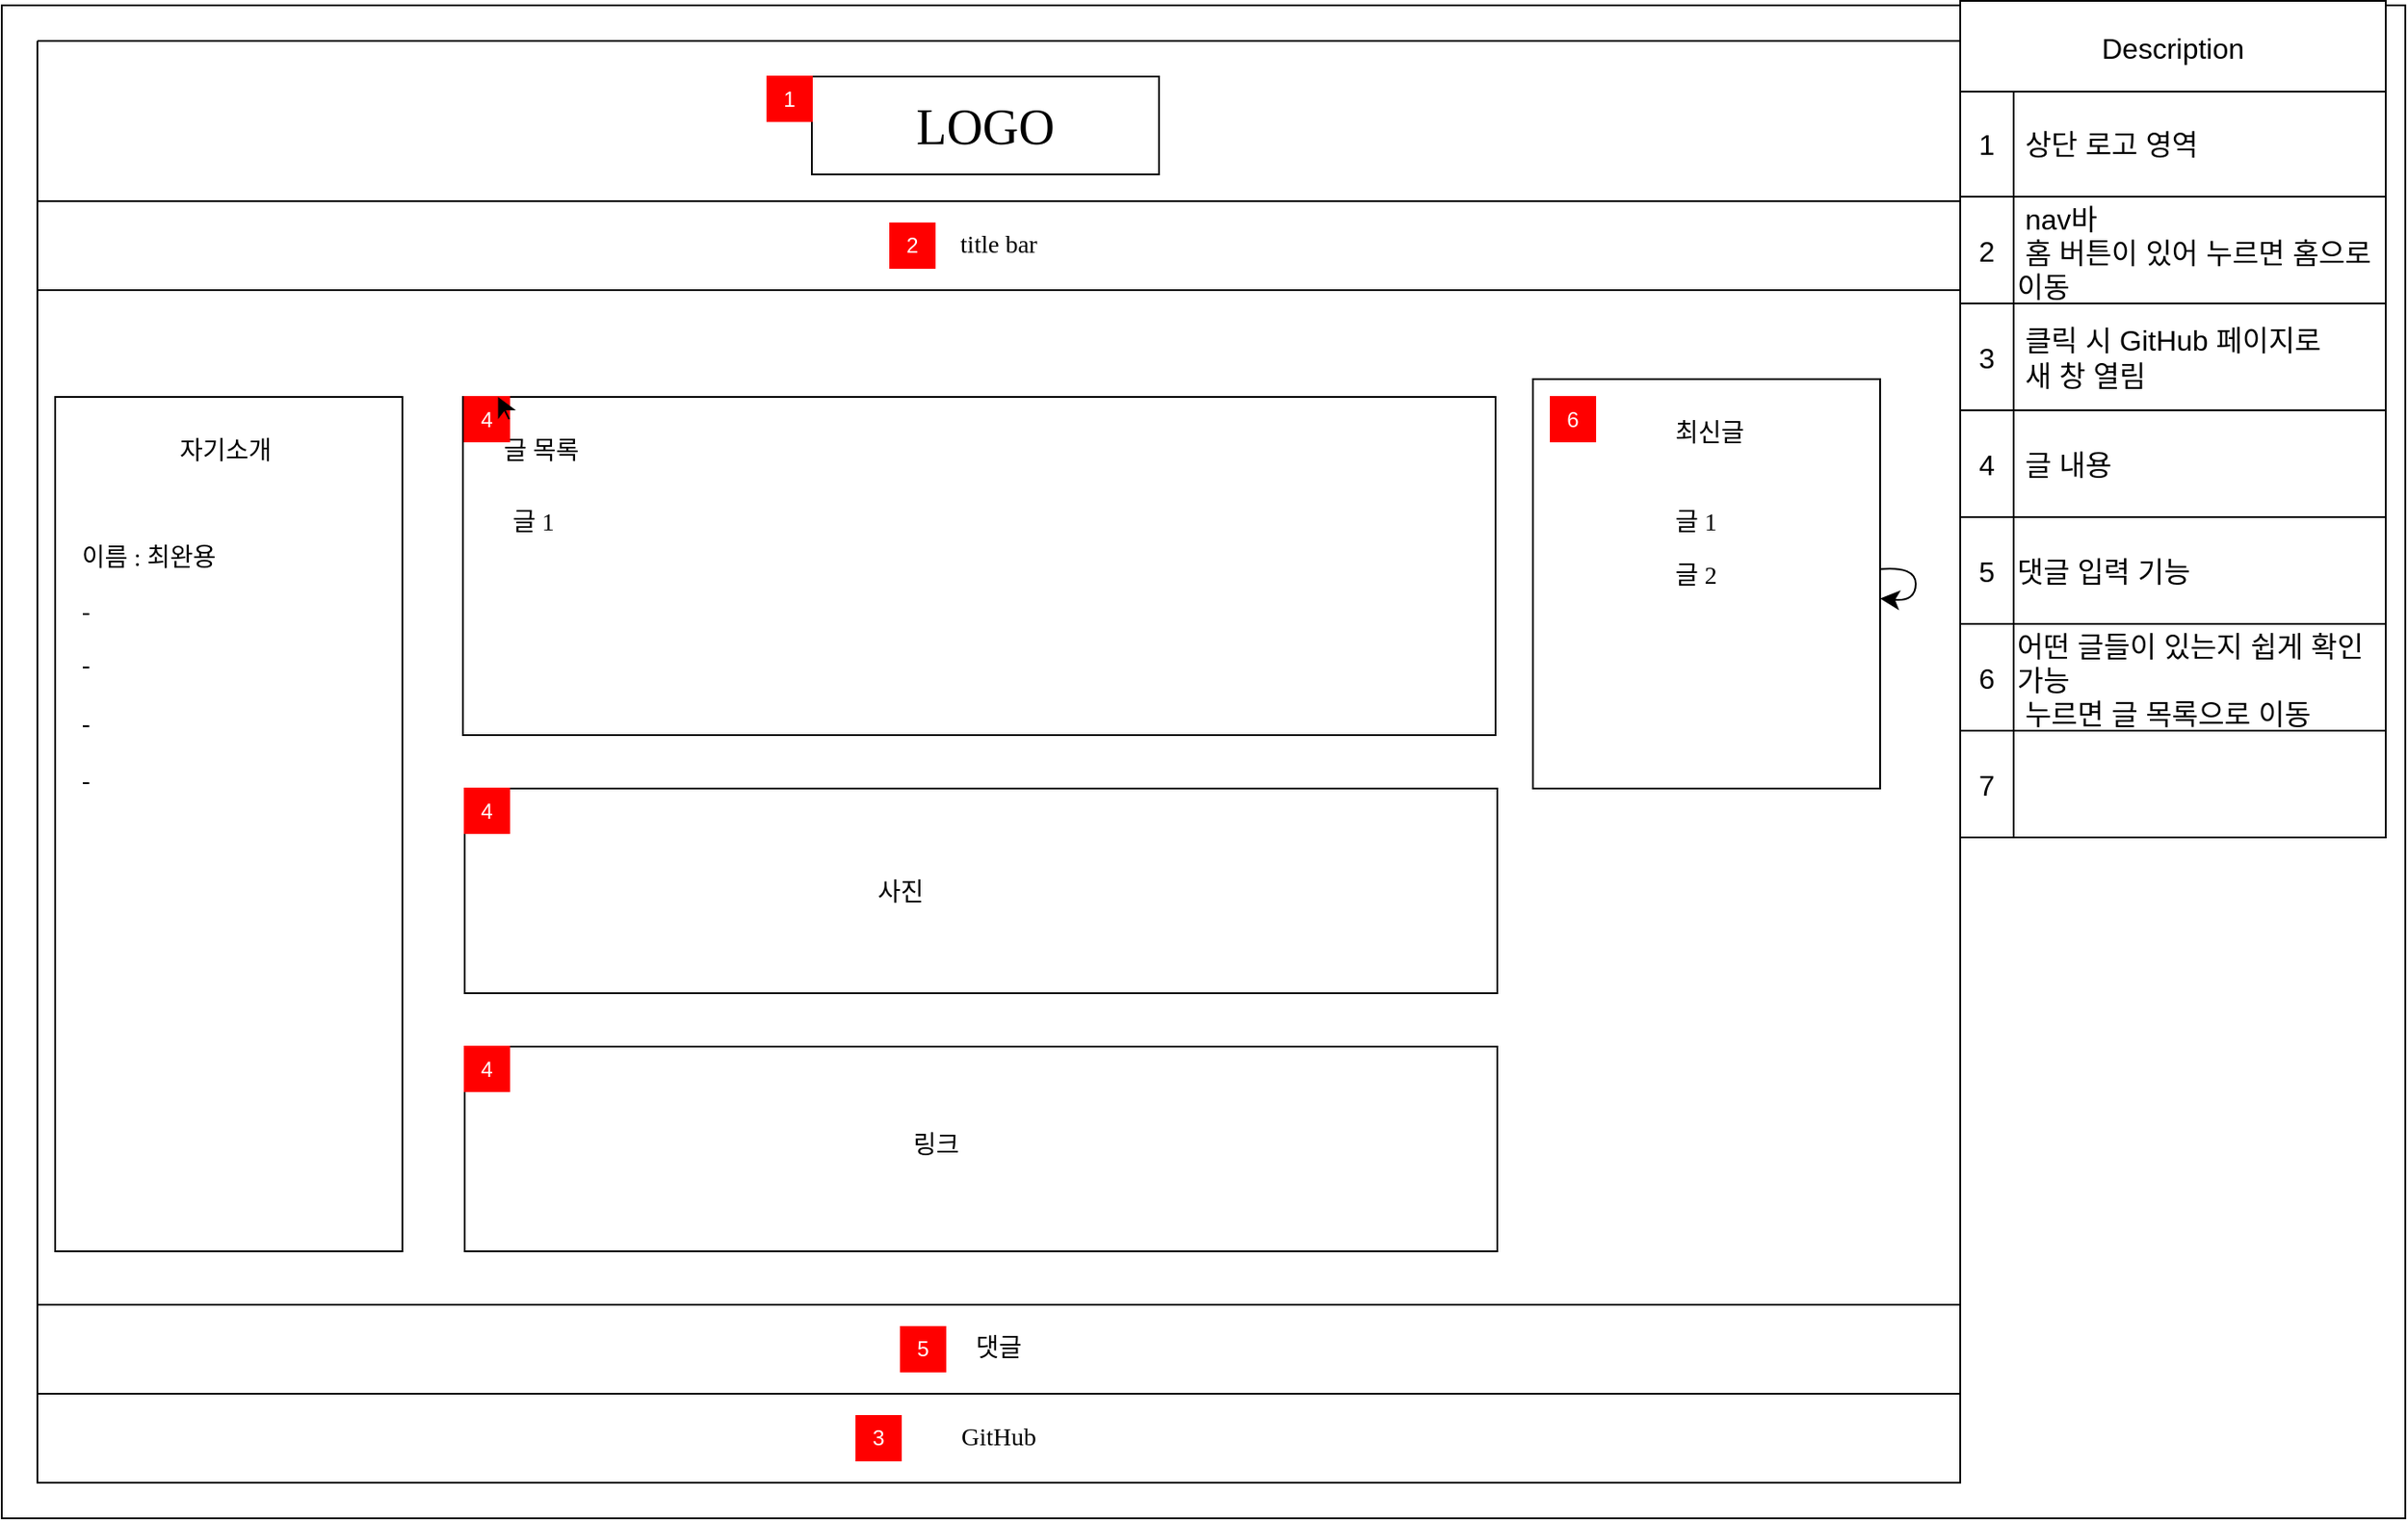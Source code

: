 <mxfile version="27.0.9">
  <diagram name="Page-1" id="YMZlaHqq8SJxxKQuTkZ4">
    <mxGraphModel dx="1665" dy="795" grid="1" gridSize="10" guides="1" tooltips="1" connect="1" arrows="1" fold="1" page="1" pageScale="1" pageWidth="827" pageHeight="1169" math="0" shadow="0">
      <root>
        <mxCell id="0" />
        <mxCell id="1" parent="0" />
        <mxCell id="4NpV2FDwndaGPeA2fyIo-89" value="" style="rounded=0;whiteSpace=wrap;html=1;" parent="1" vertex="1">
          <mxGeometry x="160" y="30" width="1350" height="850" as="geometry" />
        </mxCell>
        <mxCell id="4NpV2FDwndaGPeA2fyIo-90" value="Description" style="shape=table;startSize=51;container=1;collapsible=0;childLayout=tableLayout;strokeColor=default;fontSize=16;" parent="1" vertex="1">
          <mxGeometry x="1260" y="27.5" width="239" height="470" as="geometry" />
        </mxCell>
        <mxCell id="4NpV2FDwndaGPeA2fyIo-91" value="" style="shape=tableRow;horizontal=0;startSize=0;swimlaneHead=0;swimlaneBody=0;strokeColor=inherit;top=0;left=0;bottom=0;right=0;collapsible=0;dropTarget=0;fillColor=none;points=[[0,0.5],[1,0.5]];portConstraint=eastwest;fontSize=16;" parent="4NpV2FDwndaGPeA2fyIo-90" vertex="1">
          <mxGeometry y="51" width="239" height="59" as="geometry" />
        </mxCell>
        <mxCell id="4NpV2FDwndaGPeA2fyIo-92" value="1" style="shape=partialRectangle;html=1;whiteSpace=wrap;connectable=0;strokeColor=inherit;overflow=hidden;fillColor=none;top=0;left=0;bottom=0;right=0;pointerEvents=1;fontSize=16;" parent="4NpV2FDwndaGPeA2fyIo-91" vertex="1">
          <mxGeometry width="30" height="59" as="geometry">
            <mxRectangle width="30" height="59" as="alternateBounds" />
          </mxGeometry>
        </mxCell>
        <mxCell id="4NpV2FDwndaGPeA2fyIo-93" value="&amp;nbsp;상단 로고 영역" style="shape=partialRectangle;html=1;whiteSpace=wrap;connectable=0;strokeColor=inherit;overflow=hidden;fillColor=none;top=0;left=0;bottom=0;right=0;pointerEvents=1;fontSize=16;rowspan=1;colspan=2;align=left;" parent="4NpV2FDwndaGPeA2fyIo-91" vertex="1">
          <mxGeometry x="30" width="209" height="59" as="geometry">
            <mxRectangle width="123" height="59" as="alternateBounds" />
          </mxGeometry>
        </mxCell>
        <mxCell id="4NpV2FDwndaGPeA2fyIo-94" value="" style="shape=partialRectangle;html=1;whiteSpace=wrap;connectable=0;strokeColor=inherit;overflow=hidden;fillColor=none;top=0;left=0;bottom=0;right=0;pointerEvents=1;fontSize=16;" parent="4NpV2FDwndaGPeA2fyIo-91" vertex="1" visible="0">
          <mxGeometry x="153" width="86" height="59" as="geometry">
            <mxRectangle width="86" height="59" as="alternateBounds" />
          </mxGeometry>
        </mxCell>
        <mxCell id="4NpV2FDwndaGPeA2fyIo-95" value="" style="shape=tableRow;horizontal=0;startSize=0;swimlaneHead=0;swimlaneBody=0;strokeColor=inherit;top=0;left=0;bottom=0;right=0;collapsible=0;dropTarget=0;fillColor=none;points=[[0,0.5],[1,0.5]];portConstraint=eastwest;fontSize=16;" parent="4NpV2FDwndaGPeA2fyIo-90" vertex="1">
          <mxGeometry y="110" width="239" height="60" as="geometry" />
        </mxCell>
        <mxCell id="4NpV2FDwndaGPeA2fyIo-96" value="2" style="shape=partialRectangle;html=1;whiteSpace=wrap;connectable=0;strokeColor=inherit;overflow=hidden;fillColor=none;top=0;left=0;bottom=0;right=0;pointerEvents=1;fontSize=16;" parent="4NpV2FDwndaGPeA2fyIo-95" vertex="1">
          <mxGeometry width="30" height="60" as="geometry">
            <mxRectangle width="30" height="60" as="alternateBounds" />
          </mxGeometry>
        </mxCell>
        <mxCell id="4NpV2FDwndaGPeA2fyIo-97" value="&amp;nbsp;nav바&lt;span style=&quot;background-color: transparent; color: light-dark(rgb(0, 0, 0), rgb(255, 255, 255));&quot;&gt;&amp;nbsp;&lt;/span&gt;&lt;div&gt;&lt;span style=&quot;background-color: transparent; color: light-dark(rgb(0, 0, 0), rgb(255, 255, 255));&quot;&gt;&amp;nbsp;홈 버튼이 있어 누르면 홈으로 이동&lt;/span&gt;&lt;/div&gt;" style="shape=partialRectangle;html=1;whiteSpace=wrap;connectable=0;strokeColor=inherit;overflow=hidden;fillColor=none;top=0;left=0;bottom=0;right=0;pointerEvents=1;fontSize=16;rowspan=1;colspan=2;align=left;" parent="4NpV2FDwndaGPeA2fyIo-95" vertex="1">
          <mxGeometry x="30" width="209" height="60" as="geometry">
            <mxRectangle width="123" height="60" as="alternateBounds" />
          </mxGeometry>
        </mxCell>
        <mxCell id="4NpV2FDwndaGPeA2fyIo-98" value="" style="shape=partialRectangle;html=1;whiteSpace=wrap;connectable=0;strokeColor=inherit;overflow=hidden;fillColor=none;top=0;left=0;bottom=0;right=0;pointerEvents=1;fontSize=16;" parent="4NpV2FDwndaGPeA2fyIo-95" vertex="1" visible="0">
          <mxGeometry x="153" width="86" height="60" as="geometry">
            <mxRectangle width="86" height="60" as="alternateBounds" />
          </mxGeometry>
        </mxCell>
        <mxCell id="4NpV2FDwndaGPeA2fyIo-99" value="" style="shape=tableRow;horizontal=0;startSize=0;swimlaneHead=0;swimlaneBody=0;strokeColor=inherit;top=0;left=0;bottom=0;right=0;collapsible=0;dropTarget=0;fillColor=none;points=[[0,0.5],[1,0.5]];portConstraint=eastwest;fontSize=16;" parent="4NpV2FDwndaGPeA2fyIo-90" vertex="1">
          <mxGeometry y="170" width="239" height="60" as="geometry" />
        </mxCell>
        <mxCell id="4NpV2FDwndaGPeA2fyIo-100" value="3" style="shape=partialRectangle;html=1;whiteSpace=wrap;connectable=0;strokeColor=inherit;overflow=hidden;fillColor=none;top=0;left=0;bottom=0;right=0;pointerEvents=1;fontSize=16;" parent="4NpV2FDwndaGPeA2fyIo-99" vertex="1">
          <mxGeometry width="30" height="60" as="geometry">
            <mxRectangle width="30" height="60" as="alternateBounds" />
          </mxGeometry>
        </mxCell>
        <mxCell id="4NpV2FDwndaGPeA2fyIo-101" value="&amp;nbsp;클릭 시 GitHub&amp;nbsp;&lt;span style=&quot;background-color: transparent; color: light-dark(rgb(0, 0, 0), rgb(255, 255, 255));&quot;&gt;페이지로&lt;/span&gt;&lt;div&gt;&lt;span style=&quot;background-color: transparent; color: light-dark(rgb(0, 0, 0), rgb(255, 255, 255));&quot;&gt;&amp;nbsp;새 창 열림&lt;/span&gt;&lt;/div&gt;" style="shape=partialRectangle;html=1;whiteSpace=wrap;connectable=0;strokeColor=inherit;overflow=hidden;fillColor=none;top=0;left=0;bottom=0;right=0;pointerEvents=1;fontSize=16;rowspan=1;colspan=2;align=left;" parent="4NpV2FDwndaGPeA2fyIo-99" vertex="1">
          <mxGeometry x="30" width="209" height="60" as="geometry">
            <mxRectangle width="123" height="60" as="alternateBounds" />
          </mxGeometry>
        </mxCell>
        <mxCell id="4NpV2FDwndaGPeA2fyIo-102" value="" style="shape=partialRectangle;html=1;whiteSpace=wrap;connectable=0;strokeColor=inherit;overflow=hidden;fillColor=none;top=0;left=0;bottom=0;right=0;pointerEvents=1;fontSize=16;" parent="4NpV2FDwndaGPeA2fyIo-99" vertex="1" visible="0">
          <mxGeometry x="153" width="86" height="60" as="geometry">
            <mxRectangle width="86" height="60" as="alternateBounds" />
          </mxGeometry>
        </mxCell>
        <mxCell id="4NpV2FDwndaGPeA2fyIo-103" value="" style="shape=tableRow;horizontal=0;startSize=0;swimlaneHead=0;swimlaneBody=0;strokeColor=inherit;top=0;left=0;bottom=0;right=0;collapsible=0;dropTarget=0;fillColor=none;points=[[0,0.5],[1,0.5]];portConstraint=eastwest;fontSize=16;" parent="4NpV2FDwndaGPeA2fyIo-90" vertex="1">
          <mxGeometry y="230" width="239" height="60" as="geometry" />
        </mxCell>
        <mxCell id="4NpV2FDwndaGPeA2fyIo-104" value="4" style="shape=partialRectangle;html=1;whiteSpace=wrap;connectable=0;strokeColor=inherit;overflow=hidden;fillColor=none;top=0;left=0;bottom=0;right=0;pointerEvents=1;fontSize=16;" parent="4NpV2FDwndaGPeA2fyIo-103" vertex="1">
          <mxGeometry width="30" height="60" as="geometry">
            <mxRectangle width="30" height="60" as="alternateBounds" />
          </mxGeometry>
        </mxCell>
        <mxCell id="4NpV2FDwndaGPeA2fyIo-105" value="&amp;nbsp;글 내용" style="shape=partialRectangle;html=1;whiteSpace=wrap;connectable=0;strokeColor=inherit;overflow=hidden;fillColor=none;top=0;left=0;bottom=0;right=0;pointerEvents=1;fontSize=16;rowspan=1;colspan=2;align=left;" parent="4NpV2FDwndaGPeA2fyIo-103" vertex="1">
          <mxGeometry x="30" width="209" height="60" as="geometry">
            <mxRectangle width="123" height="60" as="alternateBounds" />
          </mxGeometry>
        </mxCell>
        <mxCell id="4NpV2FDwndaGPeA2fyIo-106" value="" style="shape=partialRectangle;html=1;whiteSpace=wrap;connectable=0;strokeColor=inherit;overflow=hidden;fillColor=none;top=0;left=0;bottom=0;right=0;pointerEvents=1;fontSize=16;" parent="4NpV2FDwndaGPeA2fyIo-103" vertex="1" visible="0">
          <mxGeometry x="153" width="86" height="60" as="geometry">
            <mxRectangle width="86" height="60" as="alternateBounds" />
          </mxGeometry>
        </mxCell>
        <mxCell id="4NpV2FDwndaGPeA2fyIo-107" value="" style="shape=tableRow;horizontal=0;startSize=0;swimlaneHead=0;swimlaneBody=0;strokeColor=inherit;top=0;left=0;bottom=0;right=0;collapsible=0;dropTarget=0;fillColor=none;points=[[0,0.5],[1,0.5]];portConstraint=eastwest;fontSize=16;" parent="4NpV2FDwndaGPeA2fyIo-90" vertex="1">
          <mxGeometry y="290" width="239" height="60" as="geometry" />
        </mxCell>
        <mxCell id="4NpV2FDwndaGPeA2fyIo-108" value="5" style="shape=partialRectangle;html=1;whiteSpace=wrap;connectable=0;strokeColor=inherit;overflow=hidden;fillColor=none;top=0;left=0;bottom=0;right=0;pointerEvents=1;fontSize=16;" parent="4NpV2FDwndaGPeA2fyIo-107" vertex="1">
          <mxGeometry width="30" height="60" as="geometry">
            <mxRectangle width="30" height="60" as="alternateBounds" />
          </mxGeometry>
        </mxCell>
        <mxCell id="4NpV2FDwndaGPeA2fyIo-109" value="댓글 입력 기능" style="shape=partialRectangle;html=1;whiteSpace=wrap;connectable=0;strokeColor=inherit;overflow=hidden;fillColor=none;top=0;left=0;bottom=0;right=0;pointerEvents=1;fontSize=16;rowspan=1;colspan=2;align=left;" parent="4NpV2FDwndaGPeA2fyIo-107" vertex="1">
          <mxGeometry x="30" width="209" height="60" as="geometry">
            <mxRectangle width="123" height="60" as="alternateBounds" />
          </mxGeometry>
        </mxCell>
        <mxCell id="4NpV2FDwndaGPeA2fyIo-110" value="" style="shape=partialRectangle;html=1;whiteSpace=wrap;connectable=0;strokeColor=inherit;overflow=hidden;fillColor=none;top=0;left=0;bottom=0;right=0;pointerEvents=1;fontSize=16;" parent="4NpV2FDwndaGPeA2fyIo-107" vertex="1" visible="0">
          <mxGeometry x="153" width="86" height="60" as="geometry">
            <mxRectangle width="86" height="60" as="alternateBounds" />
          </mxGeometry>
        </mxCell>
        <mxCell id="4NpV2FDwndaGPeA2fyIo-111" style="shape=tableRow;horizontal=0;startSize=0;swimlaneHead=0;swimlaneBody=0;strokeColor=inherit;top=0;left=0;bottom=0;right=0;collapsible=0;dropTarget=0;fillColor=none;points=[[0,0.5],[1,0.5]];portConstraint=eastwest;fontSize=16;" parent="4NpV2FDwndaGPeA2fyIo-90" vertex="1">
          <mxGeometry y="350" width="239" height="60" as="geometry" />
        </mxCell>
        <mxCell id="4NpV2FDwndaGPeA2fyIo-112" value="6" style="shape=partialRectangle;html=1;whiteSpace=wrap;connectable=0;strokeColor=inherit;overflow=hidden;fillColor=none;top=0;left=0;bottom=0;right=0;pointerEvents=1;fontSize=16;" parent="4NpV2FDwndaGPeA2fyIo-111" vertex="1">
          <mxGeometry width="30" height="60" as="geometry">
            <mxRectangle width="30" height="60" as="alternateBounds" />
          </mxGeometry>
        </mxCell>
        <mxCell id="4NpV2FDwndaGPeA2fyIo-113" value="어떤 글들이 있는지 쉽게 확인가능&lt;div&gt;&amp;nbsp;누르면 글 목록으로 이동&lt;/div&gt;" style="shape=partialRectangle;html=1;whiteSpace=wrap;connectable=0;strokeColor=inherit;overflow=hidden;fillColor=none;top=0;left=0;bottom=0;right=0;pointerEvents=1;fontSize=16;align=left;rowspan=1;colspan=2;" parent="4NpV2FDwndaGPeA2fyIo-111" vertex="1">
          <mxGeometry x="30" width="209" height="60" as="geometry">
            <mxRectangle width="123" height="60" as="alternateBounds" />
          </mxGeometry>
        </mxCell>
        <mxCell id="4NpV2FDwndaGPeA2fyIo-114" style="shape=partialRectangle;html=1;whiteSpace=wrap;connectable=0;strokeColor=inherit;overflow=hidden;fillColor=none;top=0;left=0;bottom=0;right=0;pointerEvents=1;fontSize=16;" parent="4NpV2FDwndaGPeA2fyIo-111" vertex="1" visible="0">
          <mxGeometry x="153" width="86" height="60" as="geometry">
            <mxRectangle width="86" height="60" as="alternateBounds" />
          </mxGeometry>
        </mxCell>
        <mxCell id="4NpV2FDwndaGPeA2fyIo-115" style="shape=tableRow;horizontal=0;startSize=0;swimlaneHead=0;swimlaneBody=0;strokeColor=inherit;top=0;left=0;bottom=0;right=0;collapsible=0;dropTarget=0;fillColor=none;points=[[0,0.5],[1,0.5]];portConstraint=eastwest;fontSize=16;" parent="4NpV2FDwndaGPeA2fyIo-90" vertex="1">
          <mxGeometry y="410" width="239" height="60" as="geometry" />
        </mxCell>
        <mxCell id="4NpV2FDwndaGPeA2fyIo-116" value="7" style="shape=partialRectangle;html=1;whiteSpace=wrap;connectable=0;strokeColor=inherit;overflow=hidden;fillColor=none;top=0;left=0;bottom=0;right=0;pointerEvents=1;fontSize=16;" parent="4NpV2FDwndaGPeA2fyIo-115" vertex="1">
          <mxGeometry width="30" height="60" as="geometry">
            <mxRectangle width="30" height="60" as="alternateBounds" />
          </mxGeometry>
        </mxCell>
        <mxCell id="4NpV2FDwndaGPeA2fyIo-117" style="shape=partialRectangle;html=1;whiteSpace=wrap;connectable=0;strokeColor=inherit;overflow=hidden;fillColor=none;top=0;left=0;bottom=0;right=0;pointerEvents=1;fontSize=16;align=left;rowspan=1;colspan=2;" parent="4NpV2FDwndaGPeA2fyIo-115" vertex="1">
          <mxGeometry x="30" width="209" height="60" as="geometry">
            <mxRectangle width="123" height="60" as="alternateBounds" />
          </mxGeometry>
        </mxCell>
        <mxCell id="4NpV2FDwndaGPeA2fyIo-118" style="shape=partialRectangle;html=1;whiteSpace=wrap;connectable=0;strokeColor=inherit;overflow=hidden;fillColor=none;top=0;left=0;bottom=0;right=0;pointerEvents=1;fontSize=16;" parent="4NpV2FDwndaGPeA2fyIo-115" vertex="1" visible="0">
          <mxGeometry x="153" width="86" height="60" as="geometry">
            <mxRectangle width="86" height="60" as="alternateBounds" />
          </mxGeometry>
        </mxCell>
        <mxCell id="4NpV2FDwndaGPeA2fyIo-119" value="" style="swimlane;startSize=0;fontStyle=0" parent="1" vertex="1">
          <mxGeometry x="180" y="50" width="1080" height="810" as="geometry">
            <mxRectangle x="20" y="20" width="50" height="40" as="alternateBounds" />
          </mxGeometry>
        </mxCell>
        <mxCell id="4NpV2FDwndaGPeA2fyIo-120" value="" style="rounded=0;whiteSpace=wrap;html=1;" parent="4NpV2FDwndaGPeA2fyIo-119" vertex="1">
          <mxGeometry x="239" y="200" width="580" height="190" as="geometry" />
        </mxCell>
        <mxCell id="4NpV2FDwndaGPeA2fyIo-121" value="" style="rounded=0;whiteSpace=wrap;html=1;fontSize=14;fontFamily=Verdana;" parent="4NpV2FDwndaGPeA2fyIo-119" vertex="1">
          <mxGeometry x="10" y="200" width="195" height="480" as="geometry" />
        </mxCell>
        <mxCell id="4NpV2FDwndaGPeA2fyIo-122" value="&lt;font&gt;LOGO&lt;/font&gt;" style="rounded=0;whiteSpace=wrap;html=1;fontFamily=Verdana;fontSize=28;" parent="4NpV2FDwndaGPeA2fyIo-119" vertex="1">
          <mxGeometry x="435" y="20" width="195" height="55" as="geometry" />
        </mxCell>
        <mxCell id="4NpV2FDwndaGPeA2fyIo-123" value="1" style="rounded=0;whiteSpace=wrap;html=1;fillColor=#FF0000;strokeColor=#FF0000;fontColor=#FFFFFF;" parent="4NpV2FDwndaGPeA2fyIo-119" vertex="1">
          <mxGeometry x="410" y="20" width="25" height="25" as="geometry" />
        </mxCell>
        <mxCell id="4NpV2FDwndaGPeA2fyIo-124" value="&lt;font style=&quot;font-size: 14px;&quot;&gt;title bar&lt;/font&gt;" style="rounded=0;whiteSpace=wrap;html=1;fontFamily=Verdana;" parent="4NpV2FDwndaGPeA2fyIo-119" vertex="1">
          <mxGeometry y="90" width="1080" height="50" as="geometry" />
        </mxCell>
        <mxCell id="4NpV2FDwndaGPeA2fyIo-125" value="2" style="rounded=0;whiteSpace=wrap;html=1;fillColor=#FF0000;strokeColor=#FF0000;fontColor=#FFFFFF;" parent="4NpV2FDwndaGPeA2fyIo-119" vertex="1">
          <mxGeometry x="479" y="102.5" width="25" height="25" as="geometry" />
        </mxCell>
        <mxCell id="4NpV2FDwndaGPeA2fyIo-128" value="자기소개" style="text;html=1;points=[];align=left;verticalAlign=top;spacingTop=-4;fontSize=14;fontFamily=Verdana" parent="4NpV2FDwndaGPeA2fyIo-119" vertex="1">
          <mxGeometry x="77.5" y="220" width="60" height="20" as="geometry" />
        </mxCell>
        <mxCell id="4NpV2FDwndaGPeA2fyIo-129" value="이름 : 최완용" style="text;html=1;points=[];align=left;verticalAlign=top;spacingTop=-4;fontSize=14;fontFamily=Verdana" parent="4NpV2FDwndaGPeA2fyIo-119" vertex="1">
          <mxGeometry x="22.5" y="280" width="170" height="20" as="geometry" />
        </mxCell>
        <mxCell id="4NpV2FDwndaGPeA2fyIo-130" value="-" style="text;html=1;points=[];align=left;verticalAlign=top;spacingTop=-4;fontSize=14;fontFamily=Verdana" parent="4NpV2FDwndaGPeA2fyIo-119" vertex="1">
          <mxGeometry x="22.5" y="310" width="170" height="20" as="geometry" />
        </mxCell>
        <mxCell id="4NpV2FDwndaGPeA2fyIo-131" value="-" style="text;html=1;points=[];align=left;verticalAlign=top;spacingTop=-4;fontSize=14;fontFamily=Verdana" parent="4NpV2FDwndaGPeA2fyIo-119" vertex="1">
          <mxGeometry x="22.5" y="340" width="170" height="20" as="geometry" />
        </mxCell>
        <mxCell id="4NpV2FDwndaGPeA2fyIo-132" value="-" style="text;html=1;points=[];align=left;verticalAlign=top;spacingTop=-4;fontSize=14;fontFamily=Verdana" parent="4NpV2FDwndaGPeA2fyIo-119" vertex="1">
          <mxGeometry x="22.5" y="373" width="170" height="20" as="geometry" />
        </mxCell>
        <mxCell id="4NpV2FDwndaGPeA2fyIo-133" value="-" style="text;html=1;points=[];align=left;verticalAlign=top;spacingTop=-4;fontSize=14;fontFamily=Verdana" parent="4NpV2FDwndaGPeA2fyIo-119" vertex="1">
          <mxGeometry x="22.5" y="405" width="170" height="20" as="geometry" />
        </mxCell>
        <mxCell id="4NpV2FDwndaGPeA2fyIo-134" value="글 목록" style="text;html=1;points=[];align=left;verticalAlign=top;spacingTop=-4;fontSize=14;fontFamily=Verdana" parent="4NpV2FDwndaGPeA2fyIo-119" vertex="1">
          <mxGeometry x="260" y="220" width="60" height="20" as="geometry" />
        </mxCell>
        <mxCell id="4NpV2FDwndaGPeA2fyIo-135" value="글 1" style="text;html=1;points=[];align=left;verticalAlign=top;spacingTop=-4;fontSize=14;fontFamily=Verdana" parent="4NpV2FDwndaGPeA2fyIo-119" vertex="1">
          <mxGeometry x="265" y="260" width="60" height="20" as="geometry" />
        </mxCell>
        <mxCell id="4NpV2FDwndaGPeA2fyIo-137" value="4" style="rounded=0;whiteSpace=wrap;html=1;fillColor=#FF0000;strokeColor=#FF0000;fontColor=#FFFFFF;" parent="4NpV2FDwndaGPeA2fyIo-119" vertex="1">
          <mxGeometry x="240" y="200" width="25" height="25" as="geometry" />
        </mxCell>
        <mxCell id="4NpV2FDwndaGPeA2fyIo-155" style="edgeStyle=none;curved=1;rounded=0;orthogonalLoop=1;jettySize=auto;html=1;exitX=1;exitY=0.5;exitDx=0;exitDy=0;entryX=0.75;entryY=0;entryDx=0;entryDy=0;fontSize=12;startSize=8;endSize=8;" parent="4NpV2FDwndaGPeA2fyIo-119" source="4NpV2FDwndaGPeA2fyIo-137" target="4NpV2FDwndaGPeA2fyIo-137" edge="1">
          <mxGeometry relative="1" as="geometry" />
        </mxCell>
        <mxCell id="4NpV2FDwndaGPeA2fyIo-156" value="&lt;div&gt;&lt;br/&gt;&lt;/div&gt;" style="rounded=0;whiteSpace=wrap;html=1;movable=1;resizable=1;rotatable=1;deletable=1;editable=1;locked=0;connectable=1;" parent="4NpV2FDwndaGPeA2fyIo-119" vertex="1">
          <mxGeometry x="240" y="565" width="580" height="115" as="geometry" />
        </mxCell>
        <mxCell id="4NpV2FDwndaGPeA2fyIo-158" value="링크" style="text;html=1;points=[];align=left;verticalAlign=top;spacingTop=-4;fontSize=14;fontFamily=Verdana" parent="4NpV2FDwndaGPeA2fyIo-119" vertex="1">
          <mxGeometry x="490" y="610" width="60" height="20" as="geometry" />
        </mxCell>
        <mxCell id="4NpV2FDwndaGPeA2fyIo-164" value="4" style="rounded=0;whiteSpace=wrap;html=1;fillColor=#FF0000;strokeColor=#FF0000;fontColor=#FFFFFF;" parent="4NpV2FDwndaGPeA2fyIo-119" vertex="1">
          <mxGeometry x="240" y="565" width="25" height="25" as="geometry" />
        </mxCell>
        <mxCell id="4NpV2FDwndaGPeA2fyIo-142" value="" style="rounded=0;whiteSpace=wrap;html=1;fontSize=14;fontFamily=Verdana;" parent="1" vertex="1">
          <mxGeometry x="1020" y="240" width="195" height="230" as="geometry" />
        </mxCell>
        <mxCell id="4NpV2FDwndaGPeA2fyIo-143" value="최신글" style="text;html=1;points=[];align=left;verticalAlign=top;spacingTop=-4;fontSize=14;fontFamily=Verdana" parent="1" vertex="1">
          <mxGeometry x="1097.5" y="260" width="60" height="20" as="geometry" />
        </mxCell>
        <mxCell id="4NpV2FDwndaGPeA2fyIo-144" style="edgeStyle=none;curved=1;rounded=0;orthogonalLoop=1;jettySize=auto;html=1;exitX=0.5;exitY=1;exitDx=0;exitDy=0;fontSize=12;startSize=8;endSize=8;" parent="1" source="4NpV2FDwndaGPeA2fyIo-142" target="4NpV2FDwndaGPeA2fyIo-142" edge="1">
          <mxGeometry relative="1" as="geometry" />
        </mxCell>
        <mxCell id="4NpV2FDwndaGPeA2fyIo-145" style="edgeStyle=none;curved=1;rounded=0;orthogonalLoop=1;jettySize=auto;html=1;fontSize=12;startSize=8;endSize=8;" parent="1" source="4NpV2FDwndaGPeA2fyIo-142" target="4NpV2FDwndaGPeA2fyIo-142" edge="1">
          <mxGeometry relative="1" as="geometry" />
        </mxCell>
        <mxCell id="4NpV2FDwndaGPeA2fyIo-147" value="글 1" style="text;html=1;points=[];align=left;verticalAlign=top;spacingTop=-4;fontSize=14;fontFamily=Verdana" parent="1" vertex="1">
          <mxGeometry x="1097.5" y="310" width="60" height="20" as="geometry" />
        </mxCell>
        <mxCell id="4NpV2FDwndaGPeA2fyIo-148" value="글 2" style="text;html=1;points=[];align=left;verticalAlign=top;spacingTop=-4;fontSize=14;fontFamily=Verdana" parent="1" vertex="1">
          <mxGeometry x="1097.5" y="340" width="60" height="20" as="geometry" />
        </mxCell>
        <mxCell id="4NpV2FDwndaGPeA2fyIo-149" value="&lt;span style=&quot;font-size: 14px; text-align: left; text-wrap-mode: nowrap;&quot;&gt;GitHub&lt;/span&gt;" style="rounded=0;whiteSpace=wrap;html=1;fontFamily=Verdana;" parent="1" vertex="1">
          <mxGeometry x="180" y="810" width="1080" height="50" as="geometry" />
        </mxCell>
        <mxCell id="4NpV2FDwndaGPeA2fyIo-153" value="3" style="rounded=0;whiteSpace=wrap;html=1;fillColor=#FF0000;strokeColor=#FF0000;fontColor=#FFFFFF;" parent="1" vertex="1">
          <mxGeometry x="640" y="822.5" width="25" height="25" as="geometry" />
        </mxCell>
        <mxCell id="4NpV2FDwndaGPeA2fyIo-154" value="6" style="rounded=0;whiteSpace=wrap;html=1;fillColor=#FF0000;strokeColor=#FF0000;fontColor=#FFFFFF;" parent="1" vertex="1">
          <mxGeometry x="1030" y="250" width="25" height="25" as="geometry" />
        </mxCell>
        <mxCell id="4NpV2FDwndaGPeA2fyIo-159" value="" style="rounded=0;whiteSpace=wrap;html=1;movable=1;resizable=1;rotatable=1;deletable=1;editable=1;locked=0;connectable=1;" parent="1" vertex="1">
          <mxGeometry x="420" y="470" width="580" height="115" as="geometry" />
        </mxCell>
        <mxCell id="4NpV2FDwndaGPeA2fyIo-160" value="사진" style="text;html=1;points=[];align=left;verticalAlign=top;spacingTop=-4;fontSize=14;fontFamily=Verdana" parent="1" vertex="1">
          <mxGeometry x="650" y="517.5" width="60" height="20" as="geometry" />
        </mxCell>
        <mxCell id="4NpV2FDwndaGPeA2fyIo-161" value="&lt;span style=&quot;font-size: 14px; text-align: left; text-wrap-mode: nowrap;&quot;&gt;댓글&lt;/span&gt;" style="rounded=0;whiteSpace=wrap;html=1;fontFamily=Verdana;" parent="1" vertex="1">
          <mxGeometry x="180" y="760" width="1080" height="50" as="geometry" />
        </mxCell>
        <mxCell id="4NpV2FDwndaGPeA2fyIo-162" value="5" style="rounded=0;whiteSpace=wrap;html=1;fillColor=#FF0000;strokeColor=#FF0000;fontColor=#FFFFFF;" parent="1" vertex="1">
          <mxGeometry x="665" y="772.5" width="25" height="25" as="geometry" />
        </mxCell>
        <mxCell id="4NpV2FDwndaGPeA2fyIo-163" value="4" style="rounded=0;whiteSpace=wrap;html=1;fillColor=#FF0000;strokeColor=#FF0000;fontColor=#FFFFFF;" parent="1" vertex="1">
          <mxGeometry x="420" y="470" width="25" height="25" as="geometry" />
        </mxCell>
      </root>
    </mxGraphModel>
  </diagram>
</mxfile>
